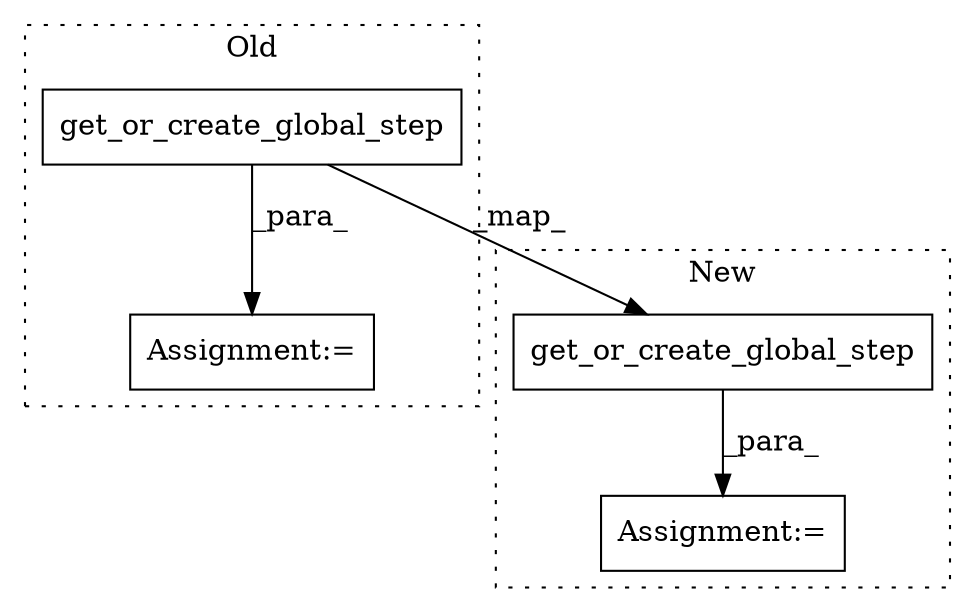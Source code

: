 digraph G {
subgraph cluster0 {
1 [label="get_or_create_global_step" a="32" s="4762" l="27" shape="box"];
4 [label="Assignment:=" a="7" s="4868" l="1" shape="box"];
label = "Old";
style="dotted";
}
subgraph cluster1 {
2 [label="get_or_create_global_step" a="32" s="4798" l="27" shape="box"];
3 [label="Assignment:=" a="7" s="4845" l="1" shape="box"];
label = "New";
style="dotted";
}
1 -> 2 [label="_map_"];
1 -> 4 [label="_para_"];
2 -> 3 [label="_para_"];
}